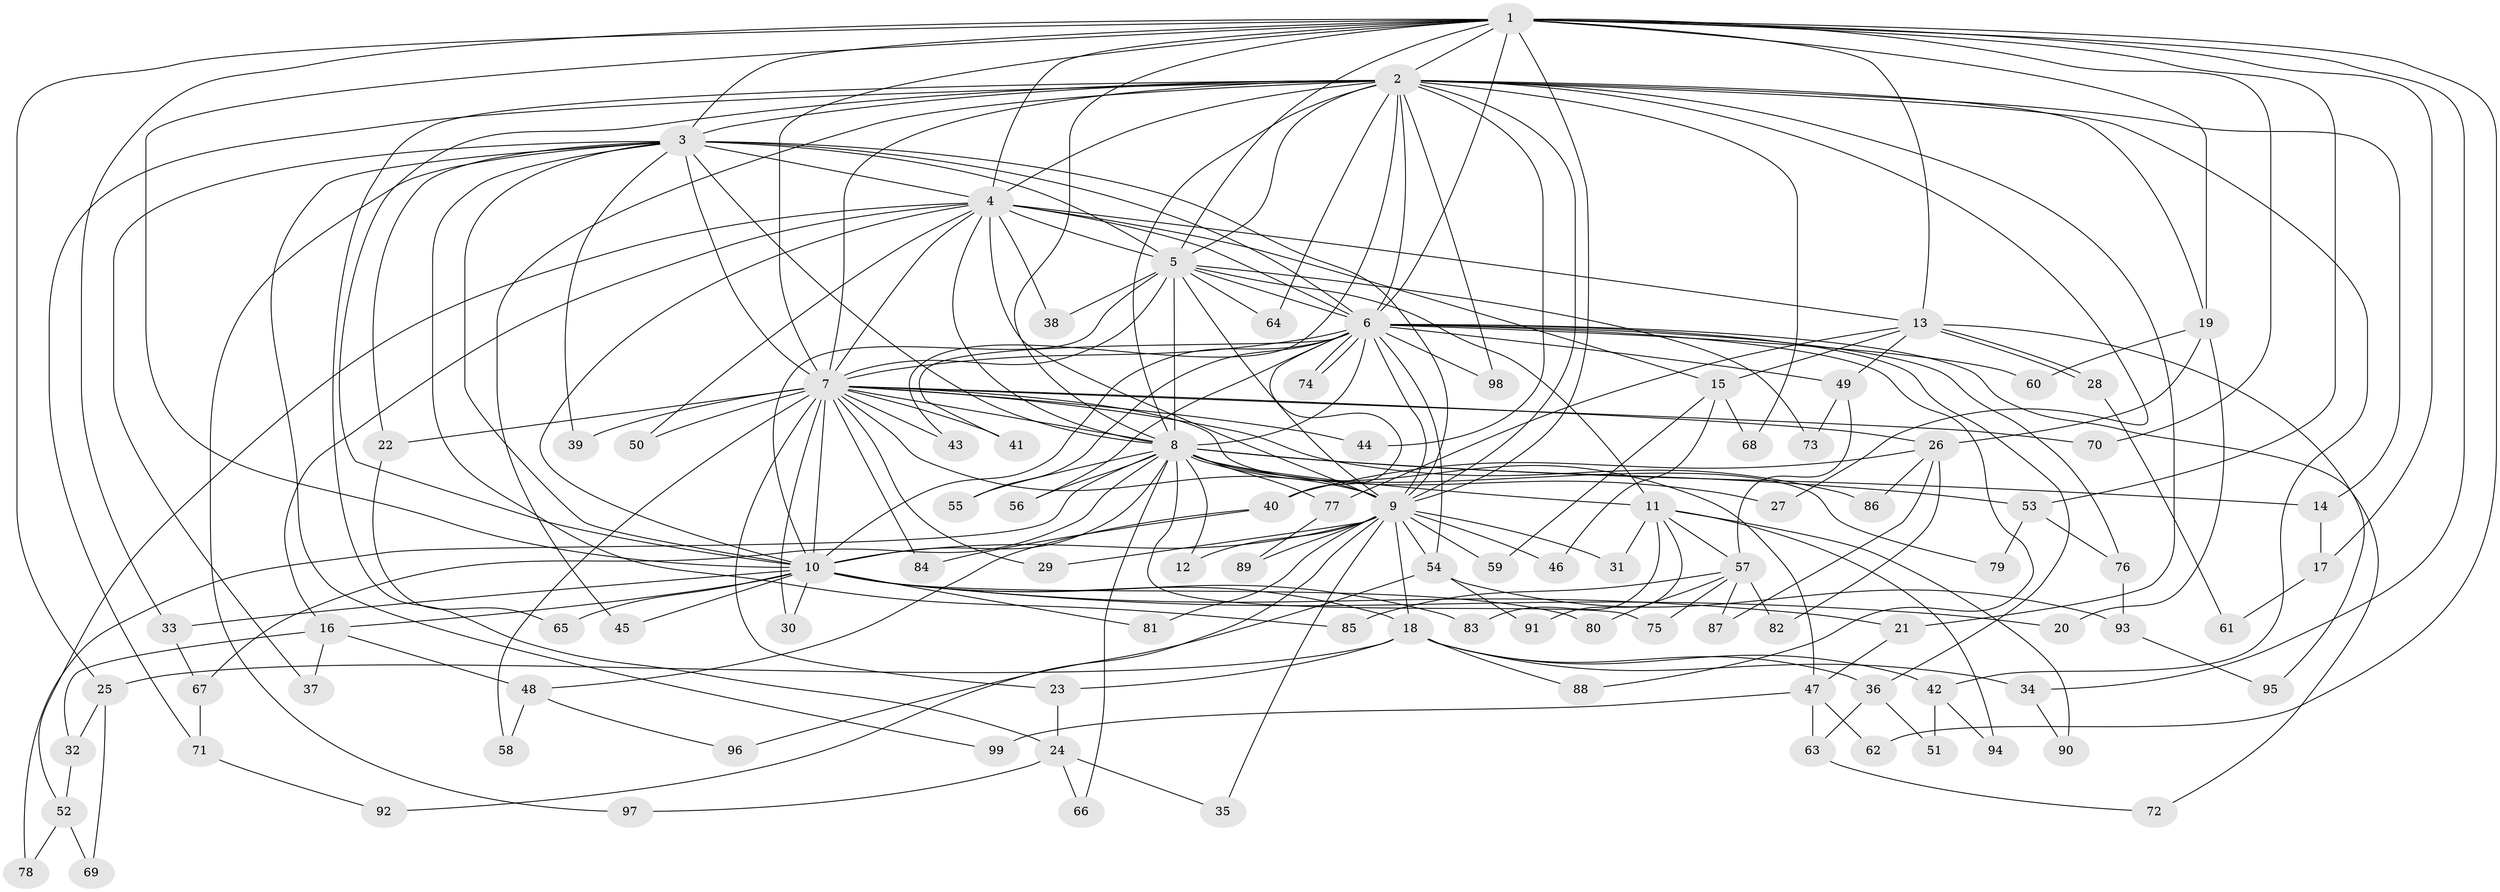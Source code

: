 // coarse degree distribution, {21: 0.02040816326530612, 18: 0.02040816326530612, 2: 0.5510204081632653, 6: 0.02040816326530612, 3: 0.10204081632653061, 1: 0.10204081632653061, 4: 0.061224489795918366, 5: 0.04081632653061224, 20: 0.02040816326530612, 8: 0.04081632653061224, 17: 0.02040816326530612}
// Generated by graph-tools (version 1.1) at 2025/48/03/04/25 21:48:35]
// undirected, 99 vertices, 223 edges
graph export_dot {
graph [start="1"]
  node [color=gray90,style=filled];
  1;
  2;
  3;
  4;
  5;
  6;
  7;
  8;
  9;
  10;
  11;
  12;
  13;
  14;
  15;
  16;
  17;
  18;
  19;
  20;
  21;
  22;
  23;
  24;
  25;
  26;
  27;
  28;
  29;
  30;
  31;
  32;
  33;
  34;
  35;
  36;
  37;
  38;
  39;
  40;
  41;
  42;
  43;
  44;
  45;
  46;
  47;
  48;
  49;
  50;
  51;
  52;
  53;
  54;
  55;
  56;
  57;
  58;
  59;
  60;
  61;
  62;
  63;
  64;
  65;
  66;
  67;
  68;
  69;
  70;
  71;
  72;
  73;
  74;
  75;
  76;
  77;
  78;
  79;
  80;
  81;
  82;
  83;
  84;
  85;
  86;
  87;
  88;
  89;
  90;
  91;
  92;
  93;
  94;
  95;
  96;
  97;
  98;
  99;
  1 -- 2;
  1 -- 3;
  1 -- 4;
  1 -- 5;
  1 -- 6;
  1 -- 7;
  1 -- 8;
  1 -- 9;
  1 -- 10;
  1 -- 13;
  1 -- 17;
  1 -- 19;
  1 -- 25;
  1 -- 33;
  1 -- 34;
  1 -- 53;
  1 -- 62;
  1 -- 70;
  2 -- 3;
  2 -- 4;
  2 -- 5;
  2 -- 6;
  2 -- 7;
  2 -- 8;
  2 -- 9;
  2 -- 10;
  2 -- 14;
  2 -- 19;
  2 -- 21;
  2 -- 24;
  2 -- 27;
  2 -- 42;
  2 -- 43;
  2 -- 44;
  2 -- 45;
  2 -- 64;
  2 -- 68;
  2 -- 71;
  2 -- 98;
  3 -- 4;
  3 -- 5;
  3 -- 6;
  3 -- 7;
  3 -- 8;
  3 -- 9;
  3 -- 10;
  3 -- 22;
  3 -- 37;
  3 -- 39;
  3 -- 85;
  3 -- 97;
  3 -- 99;
  4 -- 5;
  4 -- 6;
  4 -- 7;
  4 -- 8;
  4 -- 9;
  4 -- 10;
  4 -- 13;
  4 -- 15;
  4 -- 16;
  4 -- 38;
  4 -- 50;
  4 -- 52;
  5 -- 6;
  5 -- 7;
  5 -- 8;
  5 -- 9;
  5 -- 10;
  5 -- 11;
  5 -- 38;
  5 -- 64;
  5 -- 73;
  6 -- 7;
  6 -- 8;
  6 -- 9;
  6 -- 10;
  6 -- 36;
  6 -- 40;
  6 -- 41;
  6 -- 49;
  6 -- 54;
  6 -- 55;
  6 -- 56;
  6 -- 60;
  6 -- 72;
  6 -- 74;
  6 -- 74;
  6 -- 76;
  6 -- 88;
  6 -- 98;
  7 -- 8;
  7 -- 9;
  7 -- 10;
  7 -- 22;
  7 -- 23;
  7 -- 26;
  7 -- 29;
  7 -- 30;
  7 -- 39;
  7 -- 41;
  7 -- 43;
  7 -- 44;
  7 -- 50;
  7 -- 58;
  7 -- 70;
  7 -- 79;
  7 -- 84;
  7 -- 86;
  8 -- 9;
  8 -- 10;
  8 -- 11;
  8 -- 12;
  8 -- 14;
  8 -- 27;
  8 -- 47;
  8 -- 53;
  8 -- 55;
  8 -- 56;
  8 -- 66;
  8 -- 67;
  8 -- 75;
  8 -- 77;
  8 -- 78;
  9 -- 10;
  9 -- 12;
  9 -- 18;
  9 -- 29;
  9 -- 31;
  9 -- 35;
  9 -- 46;
  9 -- 54;
  9 -- 59;
  9 -- 81;
  9 -- 89;
  9 -- 92;
  10 -- 16;
  10 -- 18;
  10 -- 20;
  10 -- 21;
  10 -- 30;
  10 -- 33;
  10 -- 45;
  10 -- 65;
  10 -- 80;
  10 -- 81;
  10 -- 83;
  11 -- 31;
  11 -- 57;
  11 -- 83;
  11 -- 90;
  11 -- 91;
  11 -- 94;
  13 -- 15;
  13 -- 28;
  13 -- 28;
  13 -- 49;
  13 -- 77;
  13 -- 95;
  14 -- 17;
  15 -- 46;
  15 -- 59;
  15 -- 68;
  16 -- 32;
  16 -- 37;
  16 -- 48;
  17 -- 61;
  18 -- 23;
  18 -- 25;
  18 -- 34;
  18 -- 36;
  18 -- 42;
  18 -- 88;
  19 -- 20;
  19 -- 26;
  19 -- 60;
  21 -- 47;
  22 -- 65;
  23 -- 24;
  24 -- 35;
  24 -- 66;
  24 -- 97;
  25 -- 32;
  25 -- 69;
  26 -- 40;
  26 -- 82;
  26 -- 86;
  26 -- 87;
  28 -- 61;
  32 -- 52;
  33 -- 67;
  34 -- 90;
  36 -- 51;
  36 -- 63;
  40 -- 48;
  40 -- 84;
  42 -- 51;
  42 -- 94;
  47 -- 62;
  47 -- 63;
  47 -- 99;
  48 -- 58;
  48 -- 96;
  49 -- 57;
  49 -- 73;
  52 -- 69;
  52 -- 78;
  53 -- 76;
  53 -- 79;
  54 -- 91;
  54 -- 93;
  54 -- 96;
  57 -- 75;
  57 -- 80;
  57 -- 82;
  57 -- 85;
  57 -- 87;
  63 -- 72;
  67 -- 71;
  71 -- 92;
  76 -- 93;
  77 -- 89;
  93 -- 95;
}
